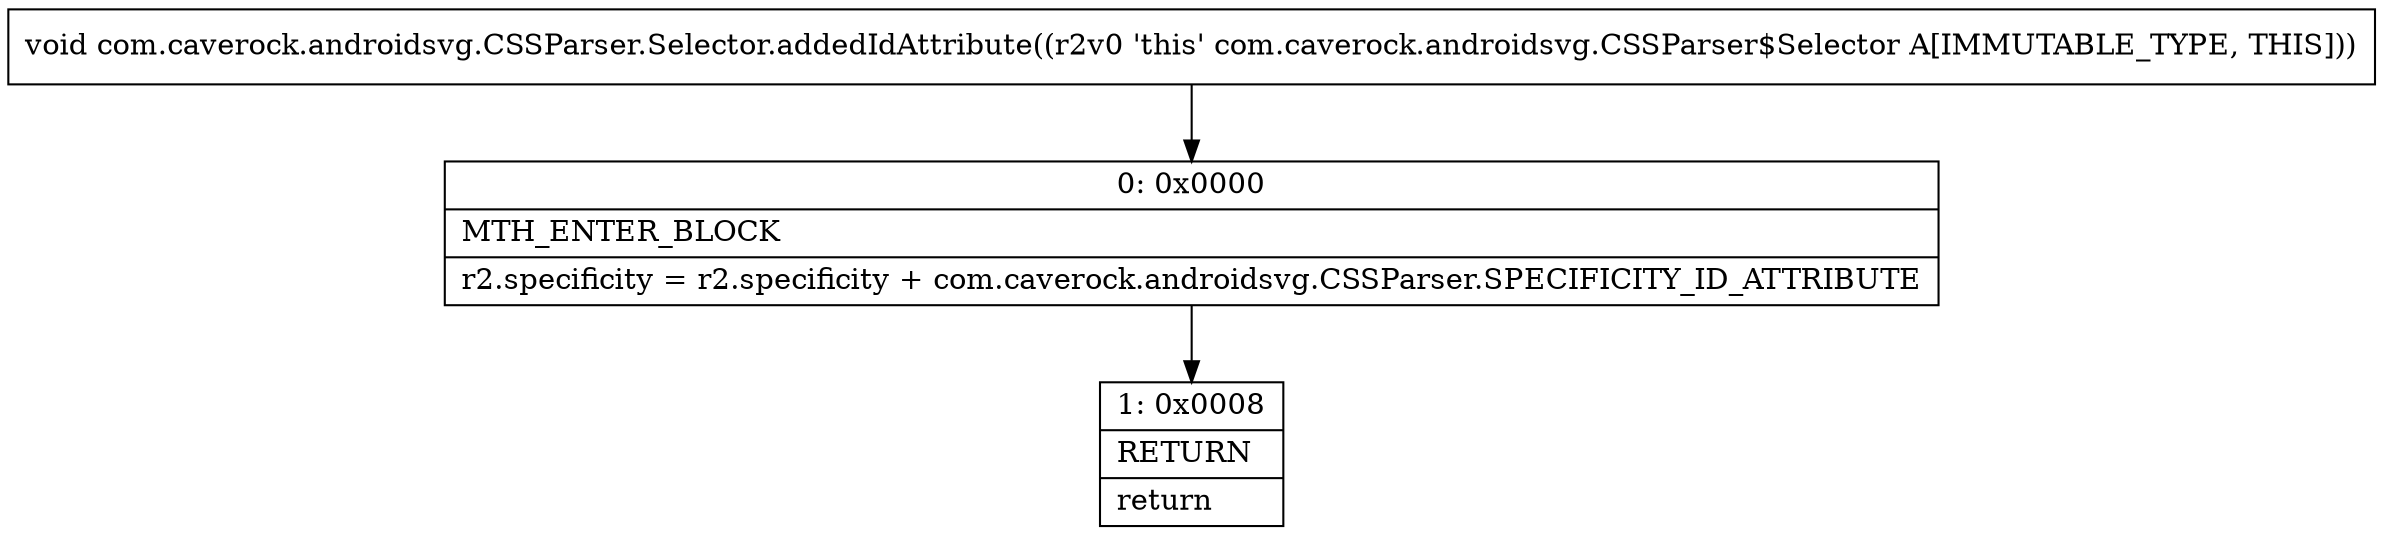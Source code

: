 digraph "CFG forcom.caverock.androidsvg.CSSParser.Selector.addedIdAttribute()V" {
Node_0 [shape=record,label="{0\:\ 0x0000|MTH_ENTER_BLOCK\l|r2.specificity = r2.specificity + com.caverock.androidsvg.CSSParser.SPECIFICITY_ID_ATTRIBUTE\l}"];
Node_1 [shape=record,label="{1\:\ 0x0008|RETURN\l|return\l}"];
MethodNode[shape=record,label="{void com.caverock.androidsvg.CSSParser.Selector.addedIdAttribute((r2v0 'this' com.caverock.androidsvg.CSSParser$Selector A[IMMUTABLE_TYPE, THIS])) }"];
MethodNode -> Node_0;
Node_0 -> Node_1;
}

